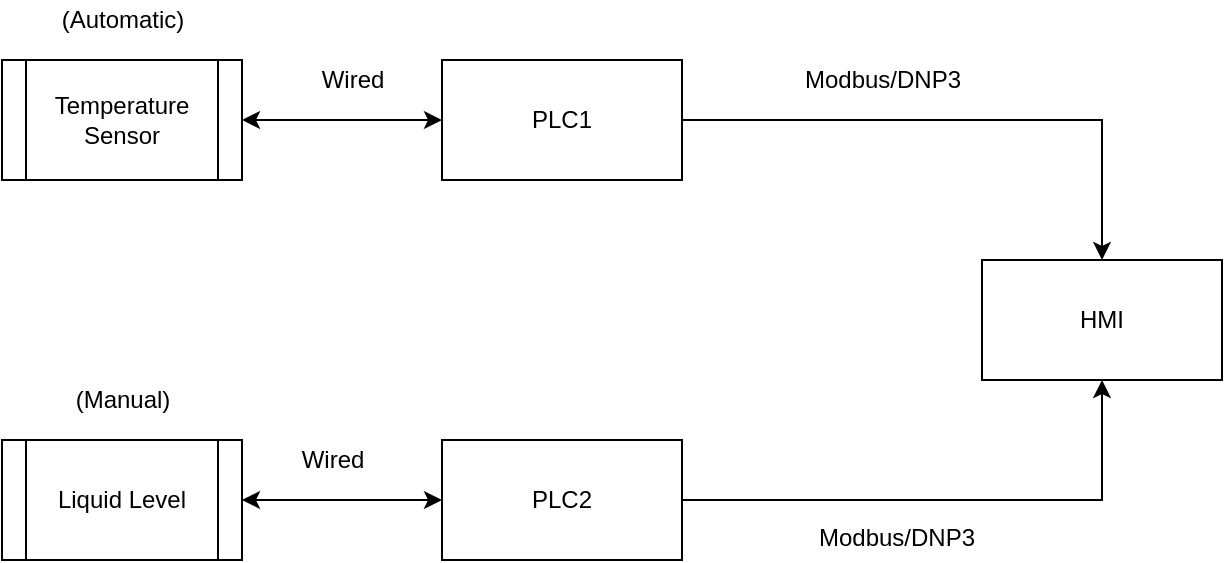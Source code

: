 <mxfile version="13.0.4" type="device"><diagram id="9uv3i6BtLmuUpZLT_bNU" name="Page-1"><mxGraphModel dx="942" dy="623" grid="1" gridSize="10" guides="1" tooltips="1" connect="1" arrows="1" fold="1" page="1" pageScale="1" pageWidth="850" pageHeight="1100" math="0" shadow="0"><root><mxCell id="0"/><mxCell id="1" parent="0"/><mxCell id="O4TgFHY6vwKK9MI8ngJr-1" value="HMI" style="rounded=0;whiteSpace=wrap;html=1;" vertex="1" parent="1"><mxGeometry x="600" y="280" width="120" height="60" as="geometry"/></mxCell><mxCell id="O4TgFHY6vwKK9MI8ngJr-5" style="edgeStyle=orthogonalEdgeStyle;rounded=0;orthogonalLoop=1;jettySize=auto;html=1;exitX=1;exitY=0.5;exitDx=0;exitDy=0;entryX=0.5;entryY=0;entryDx=0;entryDy=0;" edge="1" parent="1" source="O4TgFHY6vwKK9MI8ngJr-2" target="O4TgFHY6vwKK9MI8ngJr-1"><mxGeometry relative="1" as="geometry"/></mxCell><mxCell id="O4TgFHY6vwKK9MI8ngJr-2" value="&lt;div&gt;PLC1&lt;/div&gt;" style="rounded=0;whiteSpace=wrap;html=1;" vertex="1" parent="1"><mxGeometry x="330" y="180" width="120" height="60" as="geometry"/></mxCell><mxCell id="O4TgFHY6vwKK9MI8ngJr-4" style="edgeStyle=orthogonalEdgeStyle;rounded=0;orthogonalLoop=1;jettySize=auto;html=1;exitX=1;exitY=0.5;exitDx=0;exitDy=0;entryX=0.5;entryY=1;entryDx=0;entryDy=0;" edge="1" parent="1" source="O4TgFHY6vwKK9MI8ngJr-3" target="O4TgFHY6vwKK9MI8ngJr-1"><mxGeometry relative="1" as="geometry"/></mxCell><mxCell id="O4TgFHY6vwKK9MI8ngJr-3" value="PLC2" style="rounded=0;whiteSpace=wrap;html=1;" vertex="1" parent="1"><mxGeometry x="330" y="370" width="120" height="60" as="geometry"/></mxCell><mxCell id="O4TgFHY6vwKK9MI8ngJr-6" value="Modbus/DNP3" style="text;html=1;align=center;verticalAlign=middle;resizable=0;points=[];autosize=1;" vertex="1" parent="1"><mxGeometry x="507" y="409" width="100" height="20" as="geometry"/></mxCell><mxCell id="O4TgFHY6vwKK9MI8ngJr-7" value="Modbus/DNP3" style="text;html=1;align=center;verticalAlign=middle;resizable=0;points=[];autosize=1;" vertex="1" parent="1"><mxGeometry x="500" y="180" width="100" height="20" as="geometry"/></mxCell><mxCell id="O4TgFHY6vwKK9MI8ngJr-8" value="Temperature Sensor" style="shape=process;whiteSpace=wrap;html=1;backgroundOutline=1;" vertex="1" parent="1"><mxGeometry x="110" y="180" width="120" height="60" as="geometry"/></mxCell><mxCell id="O4TgFHY6vwKK9MI8ngJr-10" value="Liquid Level" style="shape=process;whiteSpace=wrap;html=1;backgroundOutline=1;" vertex="1" parent="1"><mxGeometry x="110" y="370" width="120" height="60" as="geometry"/></mxCell><mxCell id="O4TgFHY6vwKK9MI8ngJr-11" value="(Automatic)" style="text;html=1;align=center;verticalAlign=middle;resizable=0;points=[];autosize=1;" vertex="1" parent="1"><mxGeometry x="125" y="150" width="90" height="20" as="geometry"/></mxCell><mxCell id="O4TgFHY6vwKK9MI8ngJr-12" value="(Manual)" style="text;html=1;align=center;verticalAlign=middle;resizable=0;points=[];autosize=1;" vertex="1" parent="1"><mxGeometry x="135" y="340" width="70" height="20" as="geometry"/></mxCell><mxCell id="O4TgFHY6vwKK9MI8ngJr-15" value="Wired" style="text;html=1;align=center;verticalAlign=middle;resizable=0;points=[];autosize=1;" vertex="1" parent="1"><mxGeometry x="250" y="370" width="50" height="20" as="geometry"/></mxCell><mxCell id="O4TgFHY6vwKK9MI8ngJr-16" value="Wired" style="text;html=1;align=center;verticalAlign=middle;resizable=0;points=[];autosize=1;" vertex="1" parent="1"><mxGeometry x="260" y="180" width="50" height="20" as="geometry"/></mxCell><mxCell id="O4TgFHY6vwKK9MI8ngJr-17" value="" style="endArrow=classic;startArrow=classic;html=1;exitX=1;exitY=0.5;exitDx=0;exitDy=0;entryX=0;entryY=0.5;entryDx=0;entryDy=0;" edge="1" parent="1" source="O4TgFHY6vwKK9MI8ngJr-10" target="O4TgFHY6vwKK9MI8ngJr-3"><mxGeometry width="50" height="50" relative="1" as="geometry"><mxPoint x="400" y="350" as="sourcePoint"/><mxPoint x="460" y="300" as="targetPoint"/></mxGeometry></mxCell><mxCell id="O4TgFHY6vwKK9MI8ngJr-18" value="" style="endArrow=classic;startArrow=classic;html=1;exitX=1;exitY=0.5;exitDx=0;exitDy=0;entryX=0;entryY=0.5;entryDx=0;entryDy=0;" edge="1" parent="1" source="O4TgFHY6vwKK9MI8ngJr-8" target="O4TgFHY6vwKK9MI8ngJr-2"><mxGeometry width="50" height="50" relative="1" as="geometry"><mxPoint x="240" y="250" as="sourcePoint"/><mxPoint x="340" y="250" as="targetPoint"/></mxGeometry></mxCell></root></mxGraphModel></diagram></mxfile>
